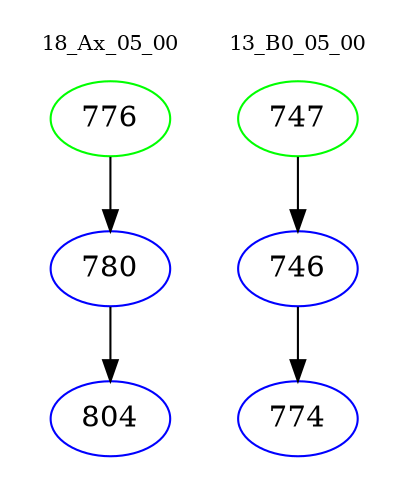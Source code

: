 digraph{
subgraph cluster_0 {
color = white
label = "18_Ax_05_00";
fontsize=10;
T0_776 [label="776", color="green"]
T0_776 -> T0_780 [color="black"]
T0_780 [label="780", color="blue"]
T0_780 -> T0_804 [color="black"]
T0_804 [label="804", color="blue"]
}
subgraph cluster_1 {
color = white
label = "13_B0_05_00";
fontsize=10;
T1_747 [label="747", color="green"]
T1_747 -> T1_746 [color="black"]
T1_746 [label="746", color="blue"]
T1_746 -> T1_774 [color="black"]
T1_774 [label="774", color="blue"]
}
}
